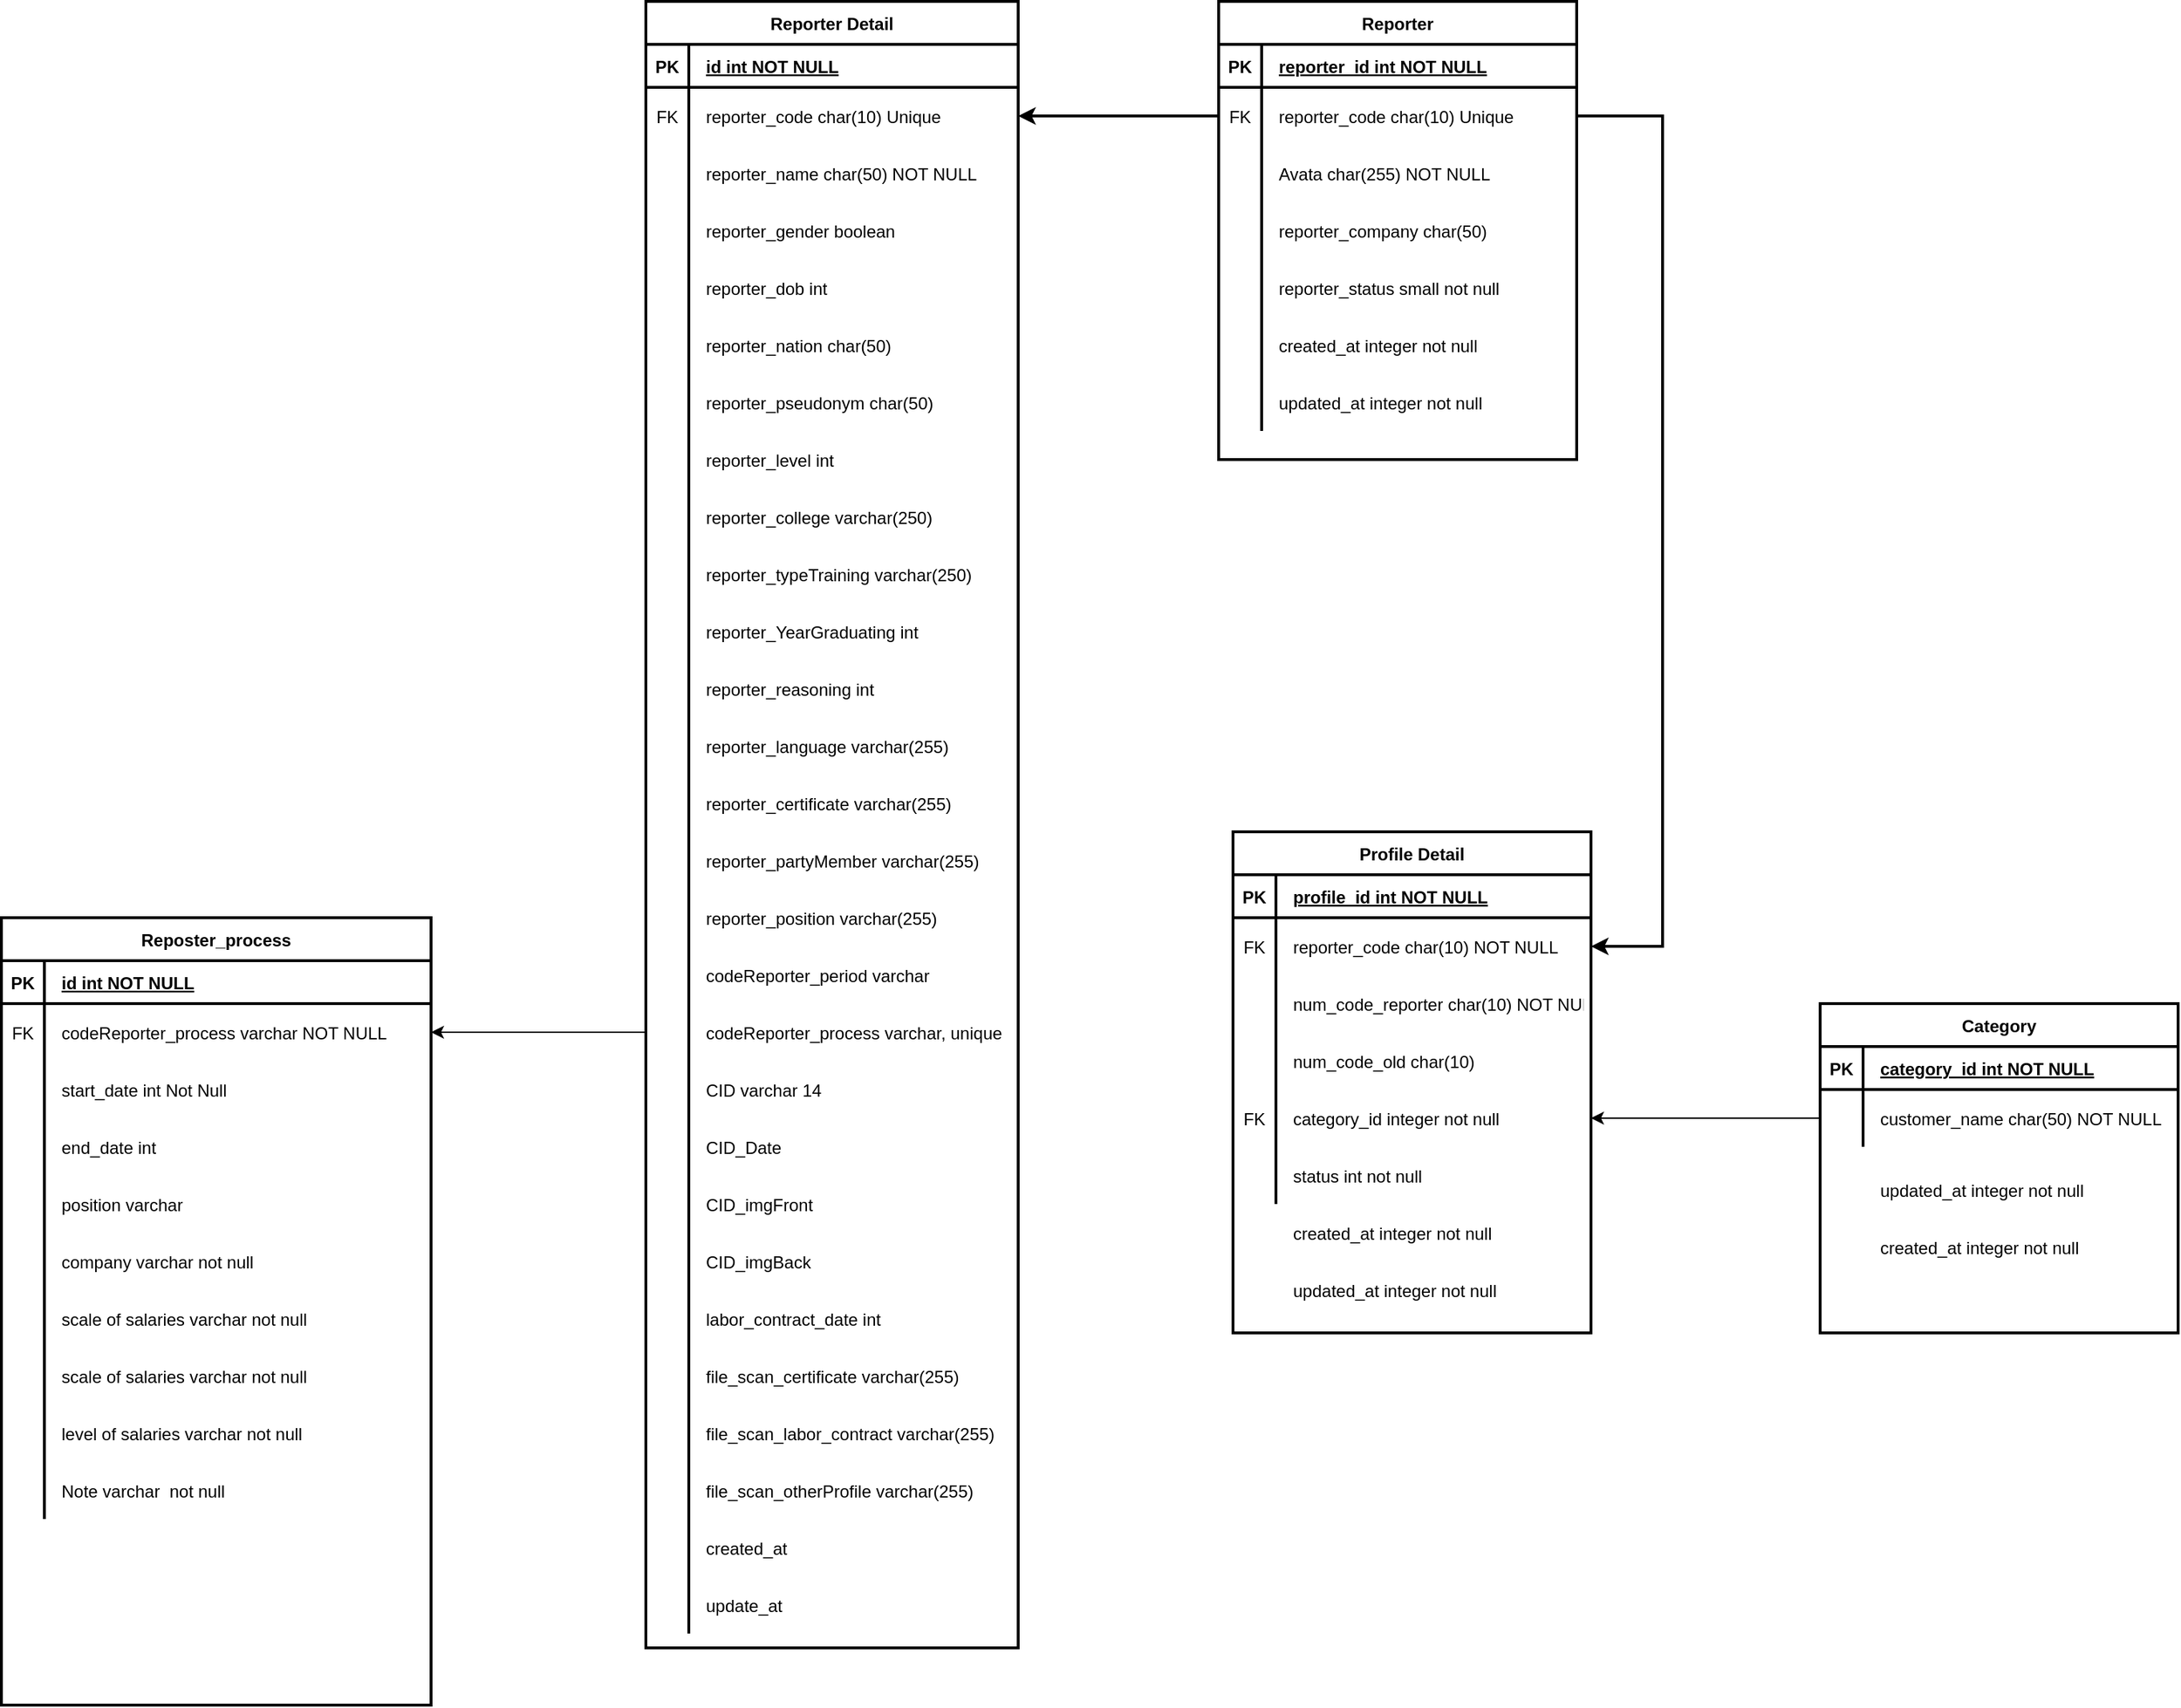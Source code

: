 <mxfile version="13.8.2" type="github">
  <diagram id="R2lEEEUBdFMjLlhIrx00" name="Page-1">
    <mxGraphModel dx="2031" dy="1197" grid="1" gridSize="10" guides="1" tooltips="1" connect="1" arrows="1" fold="1" page="1" pageScale="1" pageWidth="850" pageHeight="1100" math="0" shadow="0" extFonts="Permanent Marker^https://fonts.googleapis.com/css?family=Permanent+Marker">
      <root>
        <mxCell id="0" />
        <mxCell id="1" parent="0" />
        <mxCell id="DauuVwov2NrMAylmskY4-73" style="edgeStyle=orthogonalEdgeStyle;rounded=0;orthogonalLoop=1;jettySize=auto;html=1;spacing=6;strokeWidth=2;" parent="1" source="DauuVwov2NrMAylmskY4-11" target="DauuVwov2NrMAylmskY4-45" edge="1">
          <mxGeometry relative="1" as="geometry">
            <Array as="points">
              <mxPoint x="1280" y="290" />
              <mxPoint x="1280" y="870" />
            </Array>
          </mxGeometry>
        </mxCell>
        <mxCell id="DauuVwov2NrMAylmskY4-77" value="" style="group;spacing=6;strokeWidth=2;" parent="1" vertex="1" connectable="0">
          <mxGeometry x="980" y="790" width="250" height="390" as="geometry" />
        </mxCell>
        <mxCell id="DauuVwov2NrMAylmskY4-72" value="created_at integer not null" style="shape=partialRectangle;overflow=hidden;connectable=0;fillColor=none;top=0;left=0;bottom=0;right=0;align=left;spacingLeft=6;spacing=6;strokeWidth=2;" parent="DauuVwov2NrMAylmskY4-77" vertex="1">
          <mxGeometry x="30" y="260" width="220" height="40" as="geometry" />
        </mxCell>
        <mxCell id="DauuVwov2NrMAylmskY4-41" value="Profile Detail" style="shape=table;startSize=30;container=1;collapsible=1;childLayout=tableLayout;fixedRows=1;rowLines=0;fontStyle=1;align=center;resizeLast=1;spacing=6;strokeWidth=2;" parent="DauuVwov2NrMAylmskY4-77" vertex="1">
          <mxGeometry width="250" height="350" as="geometry" />
        </mxCell>
        <mxCell id="DauuVwov2NrMAylmskY4-42" value="" style="shape=partialRectangle;collapsible=0;dropTarget=0;pointerEvents=0;fillColor=none;points=[[0,0.5],[1,0.5]];portConstraint=eastwest;top=0;left=0;right=0;bottom=1;spacing=6;strokeWidth=2;" parent="DauuVwov2NrMAylmskY4-41" vertex="1">
          <mxGeometry y="30" width="250" height="30" as="geometry" />
        </mxCell>
        <mxCell id="DauuVwov2NrMAylmskY4-43" value="PK" style="shape=partialRectangle;overflow=hidden;connectable=0;fillColor=none;top=0;left=0;bottom=0;right=0;fontStyle=1;spacing=6;strokeWidth=2;" parent="DauuVwov2NrMAylmskY4-42" vertex="1">
          <mxGeometry width="30" height="30" as="geometry" />
        </mxCell>
        <mxCell id="DauuVwov2NrMAylmskY4-44" value="profile_id int NOT NULL " style="shape=partialRectangle;overflow=hidden;connectable=0;fillColor=none;top=0;left=0;bottom=0;right=0;align=left;spacingLeft=6;fontStyle=5;spacing=6;strokeWidth=2;" parent="DauuVwov2NrMAylmskY4-42" vertex="1">
          <mxGeometry x="30" width="220" height="30" as="geometry" />
        </mxCell>
        <mxCell id="DauuVwov2NrMAylmskY4-45" value="" style="shape=partialRectangle;collapsible=0;dropTarget=0;pointerEvents=0;fillColor=none;points=[[0,0.5],[1,0.5]];portConstraint=eastwest;top=0;left=0;right=0;bottom=0;spacing=6;strokeWidth=2;" parent="DauuVwov2NrMAylmskY4-41" vertex="1">
          <mxGeometry y="60" width="250" height="40" as="geometry" />
        </mxCell>
        <mxCell id="DauuVwov2NrMAylmskY4-46" value="FK" style="shape=partialRectangle;overflow=hidden;connectable=0;fillColor=none;top=0;left=0;bottom=0;right=0;spacing=6;strokeWidth=2;" parent="DauuVwov2NrMAylmskY4-45" vertex="1">
          <mxGeometry width="30" height="40" as="geometry" />
        </mxCell>
        <mxCell id="DauuVwov2NrMAylmskY4-47" value="reporter_code char(10) NOT NULL" style="shape=partialRectangle;overflow=hidden;connectable=0;fillColor=none;top=0;left=0;bottom=0;right=0;align=left;spacingLeft=6;spacing=6;strokeWidth=2;" parent="DauuVwov2NrMAylmskY4-45" vertex="1">
          <mxGeometry x="30" width="220" height="40" as="geometry" />
        </mxCell>
        <mxCell id="DauuVwov2NrMAylmskY4-48" value="" style="shape=partialRectangle;collapsible=0;dropTarget=0;pointerEvents=0;fillColor=none;points=[[0,0.5],[1,0.5]];portConstraint=eastwest;top=0;left=0;right=0;bottom=0;spacing=6;strokeWidth=2;" parent="DauuVwov2NrMAylmskY4-41" vertex="1">
          <mxGeometry y="100" width="250" height="40" as="geometry" />
        </mxCell>
        <mxCell id="DauuVwov2NrMAylmskY4-49" value="" style="shape=partialRectangle;overflow=hidden;connectable=0;fillColor=none;top=0;left=0;bottom=0;right=0;spacing=6;strokeWidth=2;" parent="DauuVwov2NrMAylmskY4-48" vertex="1">
          <mxGeometry width="30" height="40" as="geometry" />
        </mxCell>
        <mxCell id="DauuVwov2NrMAylmskY4-50" value="num_code_reporter char(10) NOT NULL" style="shape=partialRectangle;overflow=hidden;connectable=0;fillColor=none;top=0;left=0;bottom=0;right=0;align=left;spacingLeft=6;spacing=6;strokeWidth=2;" parent="DauuVwov2NrMAylmskY4-48" vertex="1">
          <mxGeometry x="30" width="220" height="40" as="geometry" />
        </mxCell>
        <mxCell id="DauuVwov2NrMAylmskY4-51" value="" style="shape=partialRectangle;collapsible=0;dropTarget=0;pointerEvents=0;fillColor=none;points=[[0,0.5],[1,0.5]];portConstraint=eastwest;top=0;left=0;right=0;bottom=0;spacing=6;strokeWidth=2;" parent="DauuVwov2NrMAylmskY4-41" vertex="1">
          <mxGeometry y="140" width="250" height="40" as="geometry" />
        </mxCell>
        <mxCell id="DauuVwov2NrMAylmskY4-52" value="" style="shape=partialRectangle;overflow=hidden;connectable=0;fillColor=none;top=0;left=0;bottom=0;right=0;spacing=6;strokeWidth=2;" parent="DauuVwov2NrMAylmskY4-51" vertex="1">
          <mxGeometry width="30" height="40" as="geometry" />
        </mxCell>
        <mxCell id="DauuVwov2NrMAylmskY4-53" value="num_code_old char(10)" style="shape=partialRectangle;overflow=hidden;connectable=0;fillColor=none;top=0;left=0;bottom=0;right=0;align=left;spacingLeft=6;spacing=6;strokeWidth=2;" parent="DauuVwov2NrMAylmskY4-51" vertex="1">
          <mxGeometry x="30" width="220" height="40" as="geometry" />
        </mxCell>
        <mxCell id="DauuVwov2NrMAylmskY4-66" value="" style="shape=partialRectangle;collapsible=0;dropTarget=0;pointerEvents=0;fillColor=none;points=[[0,0.5],[1,0.5]];portConstraint=eastwest;top=0;left=0;right=0;bottom=0;spacing=6;strokeWidth=2;" parent="DauuVwov2NrMAylmskY4-41" vertex="1">
          <mxGeometry y="180" width="250" height="40" as="geometry" />
        </mxCell>
        <mxCell id="DauuVwov2NrMAylmskY4-67" value="FK" style="shape=partialRectangle;overflow=hidden;connectable=0;fillColor=none;top=0;left=0;bottom=0;right=0;spacing=6;strokeWidth=2;" parent="DauuVwov2NrMAylmskY4-66" vertex="1">
          <mxGeometry width="30" height="40" as="geometry" />
        </mxCell>
        <mxCell id="DauuVwov2NrMAylmskY4-68" value="category_id integer not null" style="shape=partialRectangle;overflow=hidden;connectable=0;fillColor=none;top=0;left=0;bottom=0;right=0;align=left;spacingLeft=6;spacing=6;strokeWidth=2;" parent="DauuVwov2NrMAylmskY4-66" vertex="1">
          <mxGeometry x="30" width="220" height="40" as="geometry" />
        </mxCell>
        <mxCell id="DauuVwov2NrMAylmskY4-63" value="" style="shape=partialRectangle;collapsible=0;dropTarget=0;pointerEvents=0;fillColor=none;points=[[0,0.5],[1,0.5]];portConstraint=eastwest;top=0;left=0;right=0;bottom=0;spacing=6;strokeWidth=2;" parent="DauuVwov2NrMAylmskY4-41" vertex="1">
          <mxGeometry y="220" width="250" height="40" as="geometry" />
        </mxCell>
        <mxCell id="DauuVwov2NrMAylmskY4-64" value="" style="shape=partialRectangle;overflow=hidden;connectable=0;fillColor=none;top=0;left=0;bottom=0;right=0;spacing=6;strokeWidth=2;" parent="DauuVwov2NrMAylmskY4-63" vertex="1">
          <mxGeometry width="30" height="40" as="geometry" />
        </mxCell>
        <mxCell id="DauuVwov2NrMAylmskY4-65" value="status int not null" style="shape=partialRectangle;overflow=hidden;connectable=0;fillColor=none;top=0;left=0;bottom=0;right=0;align=left;spacingLeft=6;spacing=6;strokeWidth=2;" parent="DauuVwov2NrMAylmskY4-63" vertex="1">
          <mxGeometry x="30" width="220" height="40" as="geometry" />
        </mxCell>
        <mxCell id="DauuVwov2NrMAylmskY4-78" value="updated_at integer not null" style="shape=partialRectangle;overflow=hidden;connectable=0;fillColor=none;top=0;left=0;bottom=0;right=0;align=left;spacingLeft=6;spacing=6;strokeWidth=2;" parent="DauuVwov2NrMAylmskY4-77" vertex="1">
          <mxGeometry x="30" y="300" width="220" height="40" as="geometry" />
        </mxCell>
        <mxCell id="DauuVwov2NrMAylmskY4-80" value="" style="group;spacing=6;strokeWidth=2;" parent="1" vertex="1" connectable="0">
          <mxGeometry x="1390" y="910" width="250" height="230" as="geometry" />
        </mxCell>
        <mxCell id="C-vyLk0tnHw3VtMMgP7b-23" value="Category" style="shape=table;startSize=30;container=1;collapsible=1;childLayout=tableLayout;fixedRows=1;rowLines=0;fontStyle=1;align=center;resizeLast=1;spacing=6;strokeWidth=2;" parent="DauuVwov2NrMAylmskY4-80" vertex="1">
          <mxGeometry width="250" height="230" as="geometry" />
        </mxCell>
        <mxCell id="C-vyLk0tnHw3VtMMgP7b-24" value="" style="shape=partialRectangle;collapsible=0;dropTarget=0;pointerEvents=0;fillColor=none;points=[[0,0.5],[1,0.5]];portConstraint=eastwest;top=0;left=0;right=0;bottom=1;spacing=6;strokeWidth=2;" parent="C-vyLk0tnHw3VtMMgP7b-23" vertex="1">
          <mxGeometry y="30" width="250" height="30" as="geometry" />
        </mxCell>
        <mxCell id="C-vyLk0tnHw3VtMMgP7b-25" value="PK" style="shape=partialRectangle;overflow=hidden;connectable=0;fillColor=none;top=0;left=0;bottom=0;right=0;fontStyle=1;spacing=6;strokeWidth=2;" parent="C-vyLk0tnHw3VtMMgP7b-24" vertex="1">
          <mxGeometry width="30" height="30" as="geometry" />
        </mxCell>
        <mxCell id="C-vyLk0tnHw3VtMMgP7b-26" value="category_id int NOT NULL " style="shape=partialRectangle;overflow=hidden;connectable=0;fillColor=none;top=0;left=0;bottom=0;right=0;align=left;spacingLeft=6;fontStyle=5;spacing=6;strokeWidth=2;" parent="C-vyLk0tnHw3VtMMgP7b-24" vertex="1">
          <mxGeometry x="30" width="220" height="30" as="geometry" />
        </mxCell>
        <mxCell id="C-vyLk0tnHw3VtMMgP7b-27" value="" style="shape=partialRectangle;collapsible=0;dropTarget=0;pointerEvents=0;fillColor=none;points=[[0,0.5],[1,0.5]];portConstraint=eastwest;top=0;left=0;right=0;bottom=0;spacing=6;strokeWidth=2;" parent="C-vyLk0tnHw3VtMMgP7b-23" vertex="1">
          <mxGeometry y="60" width="250" height="40" as="geometry" />
        </mxCell>
        <mxCell id="C-vyLk0tnHw3VtMMgP7b-28" value="" style="shape=partialRectangle;overflow=hidden;connectable=0;fillColor=none;top=0;left=0;bottom=0;right=0;spacing=6;strokeWidth=2;" parent="C-vyLk0tnHw3VtMMgP7b-27" vertex="1">
          <mxGeometry width="30" height="40" as="geometry" />
        </mxCell>
        <mxCell id="C-vyLk0tnHw3VtMMgP7b-29" value="customer_name char(50) NOT NULL" style="shape=partialRectangle;overflow=hidden;connectable=0;fillColor=none;top=0;left=0;bottom=0;right=0;align=left;spacingLeft=6;spacing=6;strokeWidth=2;" parent="C-vyLk0tnHw3VtMMgP7b-27" vertex="1">
          <mxGeometry x="30" width="220" height="40" as="geometry" />
        </mxCell>
        <mxCell id="DauuVwov2NrMAylmskY4-69" value="updated_at integer not null" style="shape=partialRectangle;overflow=hidden;connectable=0;fillColor=none;top=0;left=0;bottom=0;right=0;align=left;spacingLeft=6;spacing=6;strokeWidth=2;" parent="DauuVwov2NrMAylmskY4-80" vertex="1">
          <mxGeometry x="30" y="110" width="220" height="40" as="geometry" />
        </mxCell>
        <mxCell id="DauuVwov2NrMAylmskY4-70" value="created_at integer not null" style="shape=partialRectangle;overflow=hidden;connectable=0;fillColor=none;top=0;left=0;bottom=0;right=0;align=left;spacingLeft=6;spacing=6;strokeWidth=2;" parent="DauuVwov2NrMAylmskY4-80" vertex="1">
          <mxGeometry x="30" y="150" width="220" height="40" as="geometry" />
        </mxCell>
        <mxCell id="DauuVwov2NrMAylmskY4-7" value="Reporter" style="shape=table;startSize=30;container=1;collapsible=1;childLayout=tableLayout;fixedRows=1;rowLines=0;fontStyle=1;align=center;resizeLast=1;spacing=6;strokeWidth=2;" parent="1" vertex="1">
          <mxGeometry x="970" y="210" width="250" height="320" as="geometry" />
        </mxCell>
        <mxCell id="DauuVwov2NrMAylmskY4-8" value="" style="shape=partialRectangle;collapsible=0;dropTarget=0;pointerEvents=0;fillColor=none;points=[[0,0.5],[1,0.5]];portConstraint=eastwest;top=0;left=0;right=0;bottom=1;spacing=6;strokeWidth=2;" parent="DauuVwov2NrMAylmskY4-7" vertex="1">
          <mxGeometry y="30" width="250" height="30" as="geometry" />
        </mxCell>
        <mxCell id="DauuVwov2NrMAylmskY4-9" value="PK" style="shape=partialRectangle;overflow=hidden;connectable=0;fillColor=none;top=0;left=0;bottom=0;right=0;fontStyle=1;spacing=6;strokeWidth=2;" parent="DauuVwov2NrMAylmskY4-8" vertex="1">
          <mxGeometry width="30" height="30" as="geometry" />
        </mxCell>
        <mxCell id="DauuVwov2NrMAylmskY4-10" value="reporter_id int NOT NULL " style="shape=partialRectangle;overflow=hidden;connectable=0;fillColor=none;top=0;left=0;bottom=0;right=0;align=left;spacingLeft=6;fontStyle=5;spacing=6;strokeWidth=2;" parent="DauuVwov2NrMAylmskY4-8" vertex="1">
          <mxGeometry x="30" width="220" height="30" as="geometry" />
        </mxCell>
        <mxCell id="DauuVwov2NrMAylmskY4-11" value="" style="shape=partialRectangle;collapsible=0;dropTarget=0;pointerEvents=0;fillColor=none;points=[[0,0.5],[1,0.5]];portConstraint=eastwest;top=0;left=0;right=0;bottom=0;spacing=6;strokeWidth=2;" parent="DauuVwov2NrMAylmskY4-7" vertex="1">
          <mxGeometry y="60" width="250" height="40" as="geometry" />
        </mxCell>
        <mxCell id="DauuVwov2NrMAylmskY4-12" value="FK" style="shape=partialRectangle;overflow=hidden;connectable=0;fillColor=none;top=0;left=0;bottom=0;right=0;spacing=6;strokeWidth=2;" parent="DauuVwov2NrMAylmskY4-11" vertex="1">
          <mxGeometry width="30" height="40" as="geometry" />
        </mxCell>
        <mxCell id="DauuVwov2NrMAylmskY4-13" value="reporter_code char(10) Unique" style="shape=partialRectangle;overflow=hidden;connectable=0;fillColor=none;top=0;left=0;bottom=0;right=0;align=left;spacingLeft=6;spacing=6;strokeWidth=2;" parent="DauuVwov2NrMAylmskY4-11" vertex="1">
          <mxGeometry x="30" width="220" height="40" as="geometry" />
        </mxCell>
        <mxCell id="DauuVwov2NrMAylmskY4-20" value="" style="shape=partialRectangle;collapsible=0;dropTarget=0;pointerEvents=0;fillColor=none;points=[[0,0.5],[1,0.5]];portConstraint=eastwest;top=0;left=0;right=0;bottom=0;spacing=6;strokeWidth=2;" parent="DauuVwov2NrMAylmskY4-7" vertex="1">
          <mxGeometry y="100" width="250" height="40" as="geometry" />
        </mxCell>
        <mxCell id="DauuVwov2NrMAylmskY4-21" value="" style="shape=partialRectangle;overflow=hidden;connectable=0;fillColor=none;top=0;left=0;bottom=0;right=0;spacing=6;strokeWidth=2;" parent="DauuVwov2NrMAylmskY4-20" vertex="1">
          <mxGeometry width="30" height="40" as="geometry" />
        </mxCell>
        <mxCell id="DauuVwov2NrMAylmskY4-22" value="Avata char(255) NOT NULL" style="shape=partialRectangle;overflow=hidden;connectable=0;fillColor=none;top=0;left=0;bottom=0;right=0;align=left;spacingLeft=6;spacing=6;strokeWidth=2;" parent="DauuVwov2NrMAylmskY4-20" vertex="1">
          <mxGeometry x="30" width="220" height="40" as="geometry" />
        </mxCell>
        <mxCell id="DauuVwov2NrMAylmskY4-29" value="" style="shape=partialRectangle;collapsible=0;dropTarget=0;pointerEvents=0;fillColor=none;points=[[0,0.5],[1,0.5]];portConstraint=eastwest;top=0;left=0;right=0;bottom=0;spacing=6;strokeWidth=2;" parent="DauuVwov2NrMAylmskY4-7" vertex="1">
          <mxGeometry y="140" width="250" height="40" as="geometry" />
        </mxCell>
        <mxCell id="DauuVwov2NrMAylmskY4-30" value="" style="shape=partialRectangle;overflow=hidden;connectable=0;fillColor=none;top=0;left=0;bottom=0;right=0;spacing=6;strokeWidth=2;" parent="DauuVwov2NrMAylmskY4-29" vertex="1">
          <mxGeometry width="30" height="40" as="geometry" />
        </mxCell>
        <mxCell id="DauuVwov2NrMAylmskY4-31" value="reporter_company char(50)" style="shape=partialRectangle;overflow=hidden;connectable=0;fillColor=none;top=0;left=0;bottom=0;right=0;align=left;spacingLeft=6;spacing=6;strokeWidth=2;" parent="DauuVwov2NrMAylmskY4-29" vertex="1">
          <mxGeometry x="30" width="220" height="40" as="geometry" />
        </mxCell>
        <mxCell id="DauuVwov2NrMAylmskY4-32" value="" style="shape=partialRectangle;collapsible=0;dropTarget=0;pointerEvents=0;fillColor=none;points=[[0,0.5],[1,0.5]];portConstraint=eastwest;top=0;left=0;right=0;bottom=0;spacing=6;strokeWidth=2;" parent="DauuVwov2NrMAylmskY4-7" vertex="1">
          <mxGeometry y="180" width="250" height="40" as="geometry" />
        </mxCell>
        <mxCell id="DauuVwov2NrMAylmskY4-33" value="" style="shape=partialRectangle;overflow=hidden;connectable=0;fillColor=none;top=0;left=0;bottom=0;right=0;spacing=6;strokeWidth=2;" parent="DauuVwov2NrMAylmskY4-32" vertex="1">
          <mxGeometry width="30" height="40" as="geometry" />
        </mxCell>
        <mxCell id="DauuVwov2NrMAylmskY4-34" value="reporter_status small not null" style="shape=partialRectangle;overflow=hidden;connectable=0;fillColor=none;top=0;left=0;bottom=0;right=0;align=left;spacingLeft=6;spacing=6;strokeWidth=2;" parent="DauuVwov2NrMAylmskY4-32" vertex="1">
          <mxGeometry x="30" width="220" height="40" as="geometry" />
        </mxCell>
        <mxCell id="DauuVwov2NrMAylmskY4-35" value="" style="shape=partialRectangle;collapsible=0;dropTarget=0;pointerEvents=0;fillColor=none;points=[[0,0.5],[1,0.5]];portConstraint=eastwest;top=0;left=0;right=0;bottom=0;spacing=6;strokeWidth=2;" parent="DauuVwov2NrMAylmskY4-7" vertex="1">
          <mxGeometry y="220" width="250" height="40" as="geometry" />
        </mxCell>
        <mxCell id="DauuVwov2NrMAylmskY4-36" value="" style="shape=partialRectangle;overflow=hidden;connectable=0;fillColor=none;top=0;left=0;bottom=0;right=0;spacing=6;strokeWidth=2;" parent="DauuVwov2NrMAylmskY4-35" vertex="1">
          <mxGeometry width="30" height="40" as="geometry" />
        </mxCell>
        <mxCell id="DauuVwov2NrMAylmskY4-37" value="created_at integer not null" style="shape=partialRectangle;overflow=hidden;connectable=0;fillColor=none;top=0;left=0;bottom=0;right=0;align=left;spacingLeft=6;spacing=6;strokeWidth=2;" parent="DauuVwov2NrMAylmskY4-35" vertex="1">
          <mxGeometry x="30" width="220" height="40" as="geometry" />
        </mxCell>
        <mxCell id="DauuVwov2NrMAylmskY4-38" value="" style="shape=partialRectangle;collapsible=0;dropTarget=0;pointerEvents=0;fillColor=none;points=[[0,0.5],[1,0.5]];portConstraint=eastwest;top=0;left=0;right=0;bottom=0;spacing=6;strokeWidth=2;" parent="DauuVwov2NrMAylmskY4-7" vertex="1">
          <mxGeometry y="260" width="250" height="40" as="geometry" />
        </mxCell>
        <mxCell id="DauuVwov2NrMAylmskY4-39" value="" style="shape=partialRectangle;overflow=hidden;connectable=0;fillColor=none;top=0;left=0;bottom=0;right=0;spacing=6;strokeWidth=2;" parent="DauuVwov2NrMAylmskY4-38" vertex="1">
          <mxGeometry width="30" height="40" as="geometry" />
        </mxCell>
        <mxCell id="DauuVwov2NrMAylmskY4-40" value="updated_at integer not null" style="shape=partialRectangle;overflow=hidden;connectable=0;fillColor=none;top=0;left=0;bottom=0;right=0;align=left;spacingLeft=6;spacing=6;strokeWidth=2;" parent="DauuVwov2NrMAylmskY4-38" vertex="1">
          <mxGeometry x="30" width="220" height="40" as="geometry" />
        </mxCell>
        <mxCell id="DauuVwov2NrMAylmskY4-201" style="edgeStyle=orthogonalEdgeStyle;rounded=0;orthogonalLoop=1;jettySize=auto;html=1;entryX=1;entryY=0.5;entryDx=0;entryDy=0;strokeWidth=2;" parent="1" source="DauuVwov2NrMAylmskY4-11" target="DauuVwov2NrMAylmskY4-85" edge="1">
          <mxGeometry relative="1" as="geometry" />
        </mxCell>
        <mxCell id="DauuVwov2NrMAylmskY4-81" value="Reporter Detail" style="shape=table;startSize=30;container=1;collapsible=1;childLayout=tableLayout;fixedRows=1;rowLines=0;fontStyle=1;align=center;resizeLast=1;spacing=6;strokeWidth=2;" parent="1" vertex="1">
          <mxGeometry x="570" y="210" width="260" height="1150" as="geometry" />
        </mxCell>
        <mxCell id="DauuVwov2NrMAylmskY4-82" value="" style="shape=partialRectangle;collapsible=0;dropTarget=0;pointerEvents=0;fillColor=none;points=[[0,0.5],[1,0.5]];portConstraint=eastwest;top=0;left=0;right=0;bottom=1;spacing=6;strokeWidth=2;" parent="DauuVwov2NrMAylmskY4-81" vertex="1">
          <mxGeometry y="30" width="260" height="30" as="geometry" />
        </mxCell>
        <mxCell id="DauuVwov2NrMAylmskY4-83" value="PK" style="shape=partialRectangle;overflow=hidden;connectable=0;fillColor=none;top=0;left=0;bottom=0;right=0;fontStyle=1;spacing=6;strokeWidth=2;" parent="DauuVwov2NrMAylmskY4-82" vertex="1">
          <mxGeometry width="30" height="30" as="geometry" />
        </mxCell>
        <mxCell id="DauuVwov2NrMAylmskY4-84" value="id int NOT NULL " style="shape=partialRectangle;overflow=hidden;connectable=0;fillColor=none;top=0;left=0;bottom=0;right=0;align=left;spacingLeft=6;fontStyle=5;spacing=6;strokeWidth=2;" parent="DauuVwov2NrMAylmskY4-82" vertex="1">
          <mxGeometry x="30" width="230" height="30" as="geometry" />
        </mxCell>
        <mxCell id="DauuVwov2NrMAylmskY4-85" value="" style="shape=partialRectangle;collapsible=0;dropTarget=0;pointerEvents=0;fillColor=none;points=[[0,0.5],[1,0.5]];portConstraint=eastwest;top=0;left=0;right=0;bottom=0;spacing=6;strokeWidth=2;" parent="DauuVwov2NrMAylmskY4-81" vertex="1">
          <mxGeometry y="60" width="260" height="40" as="geometry" />
        </mxCell>
        <mxCell id="DauuVwov2NrMAylmskY4-86" value="FK" style="shape=partialRectangle;overflow=hidden;connectable=0;fillColor=none;top=0;left=0;bottom=0;right=0;spacing=6;strokeWidth=2;" parent="DauuVwov2NrMAylmskY4-85" vertex="1">
          <mxGeometry width="30" height="40" as="geometry" />
        </mxCell>
        <mxCell id="DauuVwov2NrMAylmskY4-87" value="reporter_code char(10) Unique" style="shape=partialRectangle;overflow=hidden;connectable=0;fillColor=none;top=0;left=0;bottom=0;right=0;align=left;spacingLeft=6;spacing=6;strokeWidth=2;" parent="DauuVwov2NrMAylmskY4-85" vertex="1">
          <mxGeometry x="30" width="230" height="40" as="geometry" />
        </mxCell>
        <mxCell id="DauuVwov2NrMAylmskY4-88" value="" style="shape=partialRectangle;collapsible=0;dropTarget=0;pointerEvents=0;fillColor=none;points=[[0,0.5],[1,0.5]];portConstraint=eastwest;top=0;left=0;right=0;bottom=0;spacing=6;strokeWidth=2;" parent="DauuVwov2NrMAylmskY4-81" vertex="1">
          <mxGeometry y="100" width="260" height="40" as="geometry" />
        </mxCell>
        <mxCell id="DauuVwov2NrMAylmskY4-89" value="" style="shape=partialRectangle;overflow=hidden;connectable=0;fillColor=none;top=0;left=0;bottom=0;right=0;spacing=6;strokeWidth=2;" parent="DauuVwov2NrMAylmskY4-88" vertex="1">
          <mxGeometry width="30" height="40" as="geometry" />
        </mxCell>
        <mxCell id="DauuVwov2NrMAylmskY4-90" value="reporter_name char(50) NOT NULL" style="shape=partialRectangle;overflow=hidden;connectable=0;fillColor=none;top=0;left=0;bottom=0;right=0;align=left;spacingLeft=6;spacing=6;strokeWidth=2;" parent="DauuVwov2NrMAylmskY4-88" vertex="1">
          <mxGeometry x="30" width="230" height="40" as="geometry" />
        </mxCell>
        <mxCell id="DauuVwov2NrMAylmskY4-91" value="" style="shape=partialRectangle;collapsible=0;dropTarget=0;pointerEvents=0;fillColor=none;points=[[0,0.5],[1,0.5]];portConstraint=eastwest;top=0;left=0;right=0;bottom=0;spacing=6;strokeWidth=2;" parent="DauuVwov2NrMAylmskY4-81" vertex="1">
          <mxGeometry y="140" width="260" height="40" as="geometry" />
        </mxCell>
        <mxCell id="DauuVwov2NrMAylmskY4-92" value="" style="shape=partialRectangle;overflow=hidden;connectable=0;fillColor=none;top=0;left=0;bottom=0;right=0;spacing=6;strokeWidth=2;" parent="DauuVwov2NrMAylmskY4-91" vertex="1">
          <mxGeometry width="30" height="40" as="geometry" />
        </mxCell>
        <mxCell id="DauuVwov2NrMAylmskY4-93" value="reporter_gender boolean" style="shape=partialRectangle;overflow=hidden;connectable=0;fillColor=none;top=0;left=0;bottom=0;right=0;align=left;spacingLeft=6;spacing=6;strokeWidth=2;" parent="DauuVwov2NrMAylmskY4-91" vertex="1">
          <mxGeometry x="30" width="230" height="40" as="geometry" />
        </mxCell>
        <mxCell id="DauuVwov2NrMAylmskY4-94" value="" style="shape=partialRectangle;collapsible=0;dropTarget=0;pointerEvents=0;fillColor=none;points=[[0,0.5],[1,0.5]];portConstraint=eastwest;top=0;left=0;right=0;bottom=0;spacing=6;strokeWidth=2;" parent="DauuVwov2NrMAylmskY4-81" vertex="1">
          <mxGeometry y="180" width="260" height="40" as="geometry" />
        </mxCell>
        <mxCell id="DauuVwov2NrMAylmskY4-95" value="" style="shape=partialRectangle;overflow=hidden;connectable=0;fillColor=none;top=0;left=0;bottom=0;right=0;spacing=6;strokeWidth=2;" parent="DauuVwov2NrMAylmskY4-94" vertex="1">
          <mxGeometry width="30" height="40" as="geometry" />
        </mxCell>
        <mxCell id="DauuVwov2NrMAylmskY4-96" value="reporter_dob int" style="shape=partialRectangle;overflow=hidden;connectable=0;fillColor=none;top=0;left=0;bottom=0;right=0;align=left;spacingLeft=6;spacing=6;strokeWidth=2;" parent="DauuVwov2NrMAylmskY4-94" vertex="1">
          <mxGeometry x="30" width="230" height="40" as="geometry" />
        </mxCell>
        <mxCell id="DauuVwov2NrMAylmskY4-97" value="" style="shape=partialRectangle;collapsible=0;dropTarget=0;pointerEvents=0;fillColor=none;points=[[0,0.5],[1,0.5]];portConstraint=eastwest;top=0;left=0;right=0;bottom=0;spacing=6;strokeWidth=2;" parent="DauuVwov2NrMAylmskY4-81" vertex="1">
          <mxGeometry y="220" width="260" height="40" as="geometry" />
        </mxCell>
        <mxCell id="DauuVwov2NrMAylmskY4-98" value="" style="shape=partialRectangle;overflow=hidden;connectable=0;fillColor=none;top=0;left=0;bottom=0;right=0;spacing=6;strokeWidth=2;" parent="DauuVwov2NrMAylmskY4-97" vertex="1">
          <mxGeometry width="30" height="40" as="geometry" />
        </mxCell>
        <mxCell id="DauuVwov2NrMAylmskY4-99" value="reporter_nation char(50)" style="shape=partialRectangle;overflow=hidden;connectable=0;fillColor=none;top=0;left=0;bottom=0;right=0;align=left;spacingLeft=6;spacing=6;strokeWidth=2;" parent="DauuVwov2NrMAylmskY4-97" vertex="1">
          <mxGeometry x="30" width="230" height="40" as="geometry" />
        </mxCell>
        <mxCell id="DauuVwov2NrMAylmskY4-100" value="" style="shape=partialRectangle;collapsible=0;dropTarget=0;pointerEvents=0;fillColor=none;points=[[0,0.5],[1,0.5]];portConstraint=eastwest;top=0;left=0;right=0;bottom=0;spacing=6;strokeWidth=2;" parent="DauuVwov2NrMAylmskY4-81" vertex="1">
          <mxGeometry y="260" width="260" height="40" as="geometry" />
        </mxCell>
        <mxCell id="DauuVwov2NrMAylmskY4-101" value="" style="shape=partialRectangle;overflow=hidden;connectable=0;fillColor=none;top=0;left=0;bottom=0;right=0;spacing=6;strokeWidth=2;" parent="DauuVwov2NrMAylmskY4-100" vertex="1">
          <mxGeometry width="30" height="40" as="geometry" />
        </mxCell>
        <mxCell id="DauuVwov2NrMAylmskY4-102" value="reporter_pseudonym char(50)" style="shape=partialRectangle;overflow=hidden;connectable=0;fillColor=none;top=0;left=0;bottom=0;right=0;align=left;spacingLeft=6;spacing=6;strokeWidth=2;" parent="DauuVwov2NrMAylmskY4-100" vertex="1">
          <mxGeometry x="30" width="230" height="40" as="geometry" />
        </mxCell>
        <mxCell id="DauuVwov2NrMAylmskY4-103" value="" style="shape=partialRectangle;collapsible=0;dropTarget=0;pointerEvents=0;fillColor=none;points=[[0,0.5],[1,0.5]];portConstraint=eastwest;top=0;left=0;right=0;bottom=0;spacing=6;strokeWidth=2;" parent="DauuVwov2NrMAylmskY4-81" vertex="1">
          <mxGeometry y="300" width="260" height="40" as="geometry" />
        </mxCell>
        <mxCell id="DauuVwov2NrMAylmskY4-104" value="" style="shape=partialRectangle;overflow=hidden;connectable=0;fillColor=none;top=0;left=0;bottom=0;right=0;spacing=6;strokeWidth=2;" parent="DauuVwov2NrMAylmskY4-103" vertex="1">
          <mxGeometry width="30" height="40" as="geometry" />
        </mxCell>
        <mxCell id="DauuVwov2NrMAylmskY4-105" value="reporter_level int" style="shape=partialRectangle;overflow=hidden;connectable=0;fillColor=none;top=0;left=0;bottom=0;right=0;align=left;spacingLeft=6;spacing=6;strokeWidth=2;" parent="DauuVwov2NrMAylmskY4-103" vertex="1">
          <mxGeometry x="30" width="230" height="40" as="geometry" />
        </mxCell>
        <mxCell id="DauuVwov2NrMAylmskY4-106" value="" style="shape=partialRectangle;collapsible=0;dropTarget=0;pointerEvents=0;fillColor=none;points=[[0,0.5],[1,0.5]];portConstraint=eastwest;top=0;left=0;right=0;bottom=0;spacing=6;strokeWidth=2;" parent="DauuVwov2NrMAylmskY4-81" vertex="1">
          <mxGeometry y="340" width="260" height="40" as="geometry" />
        </mxCell>
        <mxCell id="DauuVwov2NrMAylmskY4-107" value="" style="shape=partialRectangle;overflow=hidden;connectable=0;fillColor=none;top=0;left=0;bottom=0;right=0;spacing=6;strokeWidth=2;" parent="DauuVwov2NrMAylmskY4-106" vertex="1">
          <mxGeometry width="30" height="40" as="geometry" />
        </mxCell>
        <mxCell id="DauuVwov2NrMAylmskY4-108" value="reporter_college varchar(250)" style="shape=partialRectangle;overflow=hidden;connectable=0;fillColor=none;top=0;left=0;bottom=0;right=0;align=left;spacingLeft=6;spacing=6;strokeWidth=2;" parent="DauuVwov2NrMAylmskY4-106" vertex="1">
          <mxGeometry x="30" width="230" height="40" as="geometry" />
        </mxCell>
        <mxCell id="DauuVwov2NrMAylmskY4-143" value="" style="shape=partialRectangle;collapsible=0;dropTarget=0;pointerEvents=0;fillColor=none;points=[[0,0.5],[1,0.5]];portConstraint=eastwest;top=0;left=0;right=0;bottom=0;spacing=6;strokeWidth=2;" parent="DauuVwov2NrMAylmskY4-81" vertex="1">
          <mxGeometry y="380" width="260" height="40" as="geometry" />
        </mxCell>
        <mxCell id="DauuVwov2NrMAylmskY4-144" value="" style="shape=partialRectangle;overflow=hidden;connectable=0;fillColor=none;top=0;left=0;bottom=0;right=0;spacing=6;strokeWidth=2;" parent="DauuVwov2NrMAylmskY4-143" vertex="1">
          <mxGeometry width="30" height="40" as="geometry" />
        </mxCell>
        <mxCell id="DauuVwov2NrMAylmskY4-145" value="reporter_typeTraining varchar(250)" style="shape=partialRectangle;overflow=hidden;connectable=0;fillColor=none;top=0;left=0;bottom=0;right=0;align=left;spacingLeft=6;spacing=6;strokeWidth=2;" parent="DauuVwov2NrMAylmskY4-143" vertex="1">
          <mxGeometry x="30" width="230" height="40" as="geometry" />
        </mxCell>
        <mxCell id="DauuVwov2NrMAylmskY4-146" value="" style="shape=partialRectangle;collapsible=0;dropTarget=0;pointerEvents=0;fillColor=none;points=[[0,0.5],[1,0.5]];portConstraint=eastwest;top=0;left=0;right=0;bottom=0;spacing=6;strokeWidth=2;" parent="DauuVwov2NrMAylmskY4-81" vertex="1">
          <mxGeometry y="420" width="260" height="40" as="geometry" />
        </mxCell>
        <mxCell id="DauuVwov2NrMAylmskY4-147" value="" style="shape=partialRectangle;overflow=hidden;connectable=0;fillColor=none;top=0;left=0;bottom=0;right=0;spacing=6;strokeWidth=2;" parent="DauuVwov2NrMAylmskY4-146" vertex="1">
          <mxGeometry width="30" height="40" as="geometry" />
        </mxCell>
        <mxCell id="DauuVwov2NrMAylmskY4-148" value="reporter_YearGraduating int" style="shape=partialRectangle;overflow=hidden;connectable=0;fillColor=none;top=0;left=0;bottom=0;right=0;align=left;spacingLeft=6;spacing=6;strokeWidth=2;" parent="DauuVwov2NrMAylmskY4-146" vertex="1">
          <mxGeometry x="30" width="230" height="40" as="geometry" />
        </mxCell>
        <mxCell id="DauuVwov2NrMAylmskY4-149" value="" style="shape=partialRectangle;collapsible=0;dropTarget=0;pointerEvents=0;fillColor=none;points=[[0,0.5],[1,0.5]];portConstraint=eastwest;top=0;left=0;right=0;bottom=0;spacing=6;strokeWidth=2;" parent="DauuVwov2NrMAylmskY4-81" vertex="1">
          <mxGeometry y="460" width="260" height="40" as="geometry" />
        </mxCell>
        <mxCell id="DauuVwov2NrMAylmskY4-150" value="" style="shape=partialRectangle;overflow=hidden;connectable=0;fillColor=none;top=0;left=0;bottom=0;right=0;spacing=6;strokeWidth=2;" parent="DauuVwov2NrMAylmskY4-149" vertex="1">
          <mxGeometry width="30" height="40" as="geometry" />
        </mxCell>
        <mxCell id="DauuVwov2NrMAylmskY4-151" value="reporter_reasoning int" style="shape=partialRectangle;overflow=hidden;connectable=0;fillColor=none;top=0;left=0;bottom=0;right=0;align=left;spacingLeft=6;spacing=6;strokeWidth=2;" parent="DauuVwov2NrMAylmskY4-149" vertex="1">
          <mxGeometry x="30" width="230" height="40" as="geometry" />
        </mxCell>
        <mxCell id="DauuVwov2NrMAylmskY4-152" value="" style="shape=partialRectangle;collapsible=0;dropTarget=0;pointerEvents=0;fillColor=none;points=[[0,0.5],[1,0.5]];portConstraint=eastwest;top=0;left=0;right=0;bottom=0;spacing=6;strokeWidth=2;" parent="DauuVwov2NrMAylmskY4-81" vertex="1">
          <mxGeometry y="500" width="260" height="40" as="geometry" />
        </mxCell>
        <mxCell id="DauuVwov2NrMAylmskY4-153" value="" style="shape=partialRectangle;overflow=hidden;connectable=0;fillColor=none;top=0;left=0;bottom=0;right=0;spacing=6;strokeWidth=2;" parent="DauuVwov2NrMAylmskY4-152" vertex="1">
          <mxGeometry width="30" height="40" as="geometry" />
        </mxCell>
        <mxCell id="DauuVwov2NrMAylmskY4-154" value="reporter_language varchar(255)" style="shape=partialRectangle;overflow=hidden;connectable=0;fillColor=none;top=0;left=0;bottom=0;right=0;align=left;spacingLeft=6;spacing=6;strokeWidth=2;" parent="DauuVwov2NrMAylmskY4-152" vertex="1">
          <mxGeometry x="30" width="230" height="40" as="geometry" />
        </mxCell>
        <mxCell id="DauuVwov2NrMAylmskY4-155" value="" style="shape=partialRectangle;collapsible=0;dropTarget=0;pointerEvents=0;fillColor=none;points=[[0,0.5],[1,0.5]];portConstraint=eastwest;top=0;left=0;right=0;bottom=0;spacing=6;strokeWidth=2;" parent="DauuVwov2NrMAylmskY4-81" vertex="1">
          <mxGeometry y="540" width="260" height="40" as="geometry" />
        </mxCell>
        <mxCell id="DauuVwov2NrMAylmskY4-156" value="" style="shape=partialRectangle;overflow=hidden;connectable=0;fillColor=none;top=0;left=0;bottom=0;right=0;spacing=6;strokeWidth=2;" parent="DauuVwov2NrMAylmskY4-155" vertex="1">
          <mxGeometry width="30" height="40" as="geometry" />
        </mxCell>
        <mxCell id="DauuVwov2NrMAylmskY4-157" value="reporter_certificate varchar(255)" style="shape=partialRectangle;overflow=hidden;connectable=0;fillColor=none;top=0;left=0;bottom=0;right=0;align=left;spacingLeft=6;spacing=6;strokeWidth=2;" parent="DauuVwov2NrMAylmskY4-155" vertex="1">
          <mxGeometry x="30" width="230" height="40" as="geometry" />
        </mxCell>
        <mxCell id="DauuVwov2NrMAylmskY4-158" value="" style="shape=partialRectangle;collapsible=0;dropTarget=0;pointerEvents=0;fillColor=none;points=[[0,0.5],[1,0.5]];portConstraint=eastwest;top=0;left=0;right=0;bottom=0;spacing=6;strokeWidth=2;" parent="DauuVwov2NrMAylmskY4-81" vertex="1">
          <mxGeometry y="580" width="260" height="40" as="geometry" />
        </mxCell>
        <mxCell id="DauuVwov2NrMAylmskY4-159" value="" style="shape=partialRectangle;overflow=hidden;connectable=0;fillColor=none;top=0;left=0;bottom=0;right=0;spacing=6;strokeWidth=2;" parent="DauuVwov2NrMAylmskY4-158" vertex="1">
          <mxGeometry width="30" height="40" as="geometry" />
        </mxCell>
        <mxCell id="DauuVwov2NrMAylmskY4-160" value="reporter_partyMember varchar(255)" style="shape=partialRectangle;overflow=hidden;connectable=0;fillColor=none;top=0;left=0;bottom=0;right=0;align=left;spacingLeft=6;spacing=6;strokeWidth=2;" parent="DauuVwov2NrMAylmskY4-158" vertex="1">
          <mxGeometry x="30" width="230" height="40" as="geometry" />
        </mxCell>
        <mxCell id="DauuVwov2NrMAylmskY4-161" value="" style="shape=partialRectangle;collapsible=0;dropTarget=0;pointerEvents=0;fillColor=none;points=[[0,0.5],[1,0.5]];portConstraint=eastwest;top=0;left=0;right=0;bottom=0;spacing=6;strokeWidth=2;" parent="DauuVwov2NrMAylmskY4-81" vertex="1">
          <mxGeometry y="620" width="260" height="40" as="geometry" />
        </mxCell>
        <mxCell id="DauuVwov2NrMAylmskY4-162" value="" style="shape=partialRectangle;overflow=hidden;connectable=0;fillColor=none;top=0;left=0;bottom=0;right=0;spacing=6;strokeWidth=2;" parent="DauuVwov2NrMAylmskY4-161" vertex="1">
          <mxGeometry width="30" height="40" as="geometry" />
        </mxCell>
        <mxCell id="DauuVwov2NrMAylmskY4-163" value="reporter_position varchar(255)" style="shape=partialRectangle;overflow=hidden;connectable=0;fillColor=none;top=0;left=0;bottom=0;right=0;align=left;spacingLeft=6;spacing=6;strokeWidth=2;" parent="DauuVwov2NrMAylmskY4-161" vertex="1">
          <mxGeometry x="30" width="230" height="40" as="geometry" />
        </mxCell>
        <mxCell id="DauuVwov2NrMAylmskY4-164" value="" style="shape=partialRectangle;collapsible=0;dropTarget=0;pointerEvents=0;fillColor=none;points=[[0,0.5],[1,0.5]];portConstraint=eastwest;top=0;left=0;right=0;bottom=0;spacing=6;strokeWidth=2;" parent="DauuVwov2NrMAylmskY4-81" vertex="1">
          <mxGeometry y="660" width="260" height="40" as="geometry" />
        </mxCell>
        <mxCell id="DauuVwov2NrMAylmskY4-165" value="" style="shape=partialRectangle;overflow=hidden;connectable=0;fillColor=none;top=0;left=0;bottom=0;right=0;spacing=6;strokeWidth=2;" parent="DauuVwov2NrMAylmskY4-164" vertex="1">
          <mxGeometry width="30" height="40" as="geometry" />
        </mxCell>
        <mxCell id="DauuVwov2NrMAylmskY4-166" value="codeReporter_period varchar" style="shape=partialRectangle;overflow=hidden;connectable=0;fillColor=none;top=0;left=0;bottom=0;right=0;align=left;spacingLeft=6;spacing=6;strokeWidth=2;" parent="DauuVwov2NrMAylmskY4-164" vertex="1">
          <mxGeometry x="30" width="230" height="40" as="geometry" />
        </mxCell>
        <mxCell id="DauuVwov2NrMAylmskY4-167" value="" style="shape=partialRectangle;collapsible=0;dropTarget=0;pointerEvents=0;fillColor=none;points=[[0,0.5],[1,0.5]];portConstraint=eastwest;top=0;left=0;right=0;bottom=0;spacing=6;strokeWidth=2;" parent="DauuVwov2NrMAylmskY4-81" vertex="1">
          <mxGeometry y="700" width="260" height="40" as="geometry" />
        </mxCell>
        <mxCell id="DauuVwov2NrMAylmskY4-168" value="" style="shape=partialRectangle;overflow=hidden;connectable=0;fillColor=none;top=0;left=0;bottom=0;right=0;spacing=6;strokeWidth=2;" parent="DauuVwov2NrMAylmskY4-167" vertex="1">
          <mxGeometry width="30" height="40" as="geometry" />
        </mxCell>
        <mxCell id="DauuVwov2NrMAylmskY4-169" value="codeReporter_process varchar, unique" style="shape=partialRectangle;overflow=hidden;connectable=0;fillColor=none;top=0;left=0;bottom=0;right=0;align=left;spacingLeft=6;spacing=6;strokeWidth=2;" parent="DauuVwov2NrMAylmskY4-167" vertex="1">
          <mxGeometry x="30" width="230" height="40" as="geometry" />
        </mxCell>
        <mxCell id="DauuVwov2NrMAylmskY4-170" value="" style="shape=partialRectangle;collapsible=0;dropTarget=0;pointerEvents=0;fillColor=none;points=[[0,0.5],[1,0.5]];portConstraint=eastwest;top=0;left=0;right=0;bottom=0;spacing=6;strokeWidth=2;" parent="DauuVwov2NrMAylmskY4-81" vertex="1">
          <mxGeometry y="740" width="260" height="40" as="geometry" />
        </mxCell>
        <mxCell id="DauuVwov2NrMAylmskY4-171" value="" style="shape=partialRectangle;overflow=hidden;connectable=0;fillColor=none;top=0;left=0;bottom=0;right=0;spacing=6;strokeWidth=2;" parent="DauuVwov2NrMAylmskY4-170" vertex="1">
          <mxGeometry width="30" height="40" as="geometry" />
        </mxCell>
        <mxCell id="DauuVwov2NrMAylmskY4-172" value="CID varchar 14" style="shape=partialRectangle;overflow=hidden;connectable=0;fillColor=none;top=0;left=0;bottom=0;right=0;align=left;spacingLeft=6;spacing=6;strokeWidth=2;" parent="DauuVwov2NrMAylmskY4-170" vertex="1">
          <mxGeometry x="30" width="230" height="40" as="geometry" />
        </mxCell>
        <mxCell id="DauuVwov2NrMAylmskY4-173" value="" style="shape=partialRectangle;collapsible=0;dropTarget=0;pointerEvents=0;fillColor=none;points=[[0,0.5],[1,0.5]];portConstraint=eastwest;top=0;left=0;right=0;bottom=0;spacing=6;strokeWidth=2;" parent="DauuVwov2NrMAylmskY4-81" vertex="1">
          <mxGeometry y="780" width="260" height="40" as="geometry" />
        </mxCell>
        <mxCell id="DauuVwov2NrMAylmskY4-174" value="" style="shape=partialRectangle;overflow=hidden;connectable=0;fillColor=none;top=0;left=0;bottom=0;right=0;spacing=6;strokeWidth=2;" parent="DauuVwov2NrMAylmskY4-173" vertex="1">
          <mxGeometry width="30" height="40" as="geometry" />
        </mxCell>
        <mxCell id="DauuVwov2NrMAylmskY4-175" value="CID_Date" style="shape=partialRectangle;overflow=hidden;connectable=0;fillColor=none;top=0;left=0;bottom=0;right=0;align=left;spacingLeft=6;spacing=6;strokeWidth=2;" parent="DauuVwov2NrMAylmskY4-173" vertex="1">
          <mxGeometry x="30" width="230" height="40" as="geometry" />
        </mxCell>
        <mxCell id="DauuVwov2NrMAylmskY4-176" value="" style="shape=partialRectangle;collapsible=0;dropTarget=0;pointerEvents=0;fillColor=none;points=[[0,0.5],[1,0.5]];portConstraint=eastwest;top=0;left=0;right=0;bottom=0;spacing=6;strokeWidth=2;" parent="DauuVwov2NrMAylmskY4-81" vertex="1">
          <mxGeometry y="820" width="260" height="40" as="geometry" />
        </mxCell>
        <mxCell id="DauuVwov2NrMAylmskY4-177" value="" style="shape=partialRectangle;overflow=hidden;connectable=0;fillColor=none;top=0;left=0;bottom=0;right=0;spacing=6;strokeWidth=2;" parent="DauuVwov2NrMAylmskY4-176" vertex="1">
          <mxGeometry width="30" height="40" as="geometry" />
        </mxCell>
        <mxCell id="DauuVwov2NrMAylmskY4-178" value="CID_imgFront" style="shape=partialRectangle;overflow=hidden;connectable=0;fillColor=none;top=0;left=0;bottom=0;right=0;align=left;spacingLeft=6;spacing=6;strokeWidth=2;" parent="DauuVwov2NrMAylmskY4-176" vertex="1">
          <mxGeometry x="30" width="230" height="40" as="geometry" />
        </mxCell>
        <mxCell id="DauuVwov2NrMAylmskY4-179" value="" style="shape=partialRectangle;collapsible=0;dropTarget=0;pointerEvents=0;fillColor=none;points=[[0,0.5],[1,0.5]];portConstraint=eastwest;top=0;left=0;right=0;bottom=0;spacing=6;strokeWidth=2;" parent="DauuVwov2NrMAylmskY4-81" vertex="1">
          <mxGeometry y="860" width="260" height="40" as="geometry" />
        </mxCell>
        <mxCell id="DauuVwov2NrMAylmskY4-180" value="" style="shape=partialRectangle;overflow=hidden;connectable=0;fillColor=none;top=0;left=0;bottom=0;right=0;spacing=6;strokeWidth=2;" parent="DauuVwov2NrMAylmskY4-179" vertex="1">
          <mxGeometry width="30" height="40" as="geometry" />
        </mxCell>
        <mxCell id="DauuVwov2NrMAylmskY4-181" value="CID_imgBack" style="shape=partialRectangle;overflow=hidden;connectable=0;fillColor=none;top=0;left=0;bottom=0;right=0;align=left;spacingLeft=6;spacing=6;strokeWidth=2;" parent="DauuVwov2NrMAylmskY4-179" vertex="1">
          <mxGeometry x="30" width="230" height="40" as="geometry" />
        </mxCell>
        <mxCell id="DauuVwov2NrMAylmskY4-182" value="" style="shape=partialRectangle;collapsible=0;dropTarget=0;pointerEvents=0;fillColor=none;points=[[0,0.5],[1,0.5]];portConstraint=eastwest;top=0;left=0;right=0;bottom=0;spacing=6;strokeWidth=2;" parent="DauuVwov2NrMAylmskY4-81" vertex="1">
          <mxGeometry y="900" width="260" height="40" as="geometry" />
        </mxCell>
        <mxCell id="DauuVwov2NrMAylmskY4-183" value="" style="shape=partialRectangle;overflow=hidden;connectable=0;fillColor=none;top=0;left=0;bottom=0;right=0;spacing=6;strokeWidth=2;" parent="DauuVwov2NrMAylmskY4-182" vertex="1">
          <mxGeometry width="30" height="40" as="geometry" />
        </mxCell>
        <mxCell id="DauuVwov2NrMAylmskY4-184" value="labor_contract_date int" style="shape=partialRectangle;overflow=hidden;connectable=0;fillColor=none;top=0;left=0;bottom=0;right=0;align=left;spacingLeft=6;spacing=6;strokeWidth=2;" parent="DauuVwov2NrMAylmskY4-182" vertex="1">
          <mxGeometry x="30" width="230" height="40" as="geometry" />
        </mxCell>
        <mxCell id="DauuVwov2NrMAylmskY4-185" value="" style="shape=partialRectangle;collapsible=0;dropTarget=0;pointerEvents=0;fillColor=none;points=[[0,0.5],[1,0.5]];portConstraint=eastwest;top=0;left=0;right=0;bottom=0;spacing=6;strokeWidth=2;" parent="DauuVwov2NrMAylmskY4-81" vertex="1">
          <mxGeometry y="940" width="260" height="40" as="geometry" />
        </mxCell>
        <mxCell id="DauuVwov2NrMAylmskY4-186" value="" style="shape=partialRectangle;overflow=hidden;connectable=0;fillColor=none;top=0;left=0;bottom=0;right=0;spacing=6;strokeWidth=2;" parent="DauuVwov2NrMAylmskY4-185" vertex="1">
          <mxGeometry width="30" height="40" as="geometry" />
        </mxCell>
        <mxCell id="DauuVwov2NrMAylmskY4-187" value="file_scan_certificate varchar(255)" style="shape=partialRectangle;overflow=hidden;connectable=0;fillColor=none;top=0;left=0;bottom=0;right=0;align=left;spacingLeft=6;spacing=6;strokeWidth=2;" parent="DauuVwov2NrMAylmskY4-185" vertex="1">
          <mxGeometry x="30" width="230" height="40" as="geometry" />
        </mxCell>
        <mxCell id="DauuVwov2NrMAylmskY4-188" value="" style="shape=partialRectangle;collapsible=0;dropTarget=0;pointerEvents=0;fillColor=none;points=[[0,0.5],[1,0.5]];portConstraint=eastwest;top=0;left=0;right=0;bottom=0;spacing=6;strokeWidth=2;" parent="DauuVwov2NrMAylmskY4-81" vertex="1">
          <mxGeometry y="980" width="260" height="40" as="geometry" />
        </mxCell>
        <mxCell id="DauuVwov2NrMAylmskY4-189" value="" style="shape=partialRectangle;overflow=hidden;connectable=0;fillColor=none;top=0;left=0;bottom=0;right=0;spacing=6;strokeWidth=2;" parent="DauuVwov2NrMAylmskY4-188" vertex="1">
          <mxGeometry width="30" height="40" as="geometry" />
        </mxCell>
        <mxCell id="DauuVwov2NrMAylmskY4-190" value="file_scan_labor_contract varchar(255)" style="shape=partialRectangle;overflow=hidden;connectable=0;fillColor=none;top=0;left=0;bottom=0;right=0;align=left;spacingLeft=6;spacing=6;strokeWidth=2;" parent="DauuVwov2NrMAylmskY4-188" vertex="1">
          <mxGeometry x="30" width="230" height="40" as="geometry" />
        </mxCell>
        <mxCell id="DauuVwov2NrMAylmskY4-191" value="" style="shape=partialRectangle;collapsible=0;dropTarget=0;pointerEvents=0;fillColor=none;points=[[0,0.5],[1,0.5]];portConstraint=eastwest;top=0;left=0;right=0;bottom=0;spacing=6;strokeWidth=2;" parent="DauuVwov2NrMAylmskY4-81" vertex="1">
          <mxGeometry y="1020" width="260" height="40" as="geometry" />
        </mxCell>
        <mxCell id="DauuVwov2NrMAylmskY4-192" value="" style="shape=partialRectangle;overflow=hidden;connectable=0;fillColor=none;top=0;left=0;bottom=0;right=0;spacing=6;strokeWidth=2;" parent="DauuVwov2NrMAylmskY4-191" vertex="1">
          <mxGeometry width="30" height="40" as="geometry" />
        </mxCell>
        <mxCell id="DauuVwov2NrMAylmskY4-193" value="file_scan_otherProfile varchar(255)" style="shape=partialRectangle;overflow=hidden;connectable=0;fillColor=none;top=0;left=0;bottom=0;right=0;align=left;spacingLeft=6;spacing=6;strokeWidth=2;" parent="DauuVwov2NrMAylmskY4-191" vertex="1">
          <mxGeometry x="30" width="230" height="40" as="geometry" />
        </mxCell>
        <mxCell id="DauuVwov2NrMAylmskY4-194" value="" style="shape=partialRectangle;collapsible=0;dropTarget=0;pointerEvents=0;fillColor=none;points=[[0,0.5],[1,0.5]];portConstraint=eastwest;top=0;left=0;right=0;bottom=0;spacing=6;strokeWidth=2;" parent="DauuVwov2NrMAylmskY4-81" vertex="1">
          <mxGeometry y="1060" width="260" height="40" as="geometry" />
        </mxCell>
        <mxCell id="DauuVwov2NrMAylmskY4-195" value="" style="shape=partialRectangle;overflow=hidden;connectable=0;fillColor=none;top=0;left=0;bottom=0;right=0;spacing=6;strokeWidth=2;" parent="DauuVwov2NrMAylmskY4-194" vertex="1">
          <mxGeometry width="30" height="40" as="geometry" />
        </mxCell>
        <mxCell id="DauuVwov2NrMAylmskY4-196" value="created_at" style="shape=partialRectangle;overflow=hidden;connectable=0;fillColor=none;top=0;left=0;bottom=0;right=0;align=left;spacingLeft=6;spacing=6;strokeWidth=2;" parent="DauuVwov2NrMAylmskY4-194" vertex="1">
          <mxGeometry x="30" width="230" height="40" as="geometry" />
        </mxCell>
        <mxCell id="DauuVwov2NrMAylmskY4-197" value="" style="shape=partialRectangle;collapsible=0;dropTarget=0;pointerEvents=0;fillColor=none;points=[[0,0.5],[1,0.5]];portConstraint=eastwest;top=0;left=0;right=0;bottom=0;spacing=6;strokeWidth=2;" parent="DauuVwov2NrMAylmskY4-81" vertex="1">
          <mxGeometry y="1100" width="260" height="40" as="geometry" />
        </mxCell>
        <mxCell id="DauuVwov2NrMAylmskY4-198" value="" style="shape=partialRectangle;overflow=hidden;connectable=0;fillColor=none;top=0;left=0;bottom=0;right=0;spacing=6;strokeWidth=2;" parent="DauuVwov2NrMAylmskY4-197" vertex="1">
          <mxGeometry width="30" height="40" as="geometry" />
        </mxCell>
        <mxCell id="DauuVwov2NrMAylmskY4-199" value="update_at" style="shape=partialRectangle;overflow=hidden;connectable=0;fillColor=none;top=0;left=0;bottom=0;right=0;align=left;spacingLeft=6;spacing=6;strokeWidth=2;" parent="DauuVwov2NrMAylmskY4-197" vertex="1">
          <mxGeometry x="30" width="230" height="40" as="geometry" />
        </mxCell>
        <mxCell id="RkHTlIqrwAfxCmsTWaae-3" value="Reposter_process" style="shape=table;startSize=30;container=1;collapsible=1;childLayout=tableLayout;fixedRows=1;rowLines=0;fontStyle=1;align=center;resizeLast=1;spacing=6;strokeWidth=2;" vertex="1" parent="1">
          <mxGeometry x="120" y="850" width="300" height="550" as="geometry" />
        </mxCell>
        <mxCell id="RkHTlIqrwAfxCmsTWaae-4" value="" style="shape=partialRectangle;collapsible=0;dropTarget=0;pointerEvents=0;fillColor=none;points=[[0,0.5],[1,0.5]];portConstraint=eastwest;top=0;left=0;right=0;bottom=1;spacing=6;strokeWidth=2;" vertex="1" parent="RkHTlIqrwAfxCmsTWaae-3">
          <mxGeometry y="30" width="300" height="30" as="geometry" />
        </mxCell>
        <mxCell id="RkHTlIqrwAfxCmsTWaae-5" value="PK" style="shape=partialRectangle;overflow=hidden;connectable=0;fillColor=none;top=0;left=0;bottom=0;right=0;fontStyle=1;spacing=6;strokeWidth=2;" vertex="1" parent="RkHTlIqrwAfxCmsTWaae-4">
          <mxGeometry width="30" height="30" as="geometry" />
        </mxCell>
        <mxCell id="RkHTlIqrwAfxCmsTWaae-6" value="id int NOT NULL " style="shape=partialRectangle;overflow=hidden;connectable=0;fillColor=none;top=0;left=0;bottom=0;right=0;align=left;spacingLeft=6;fontStyle=5;spacing=6;strokeWidth=2;" vertex="1" parent="RkHTlIqrwAfxCmsTWaae-4">
          <mxGeometry x="30" width="270" height="30" as="geometry" />
        </mxCell>
        <mxCell id="RkHTlIqrwAfxCmsTWaae-7" value="" style="shape=partialRectangle;collapsible=0;dropTarget=0;pointerEvents=0;fillColor=none;points=[[0,0.5],[1,0.5]];portConstraint=eastwest;top=0;left=0;right=0;bottom=0;spacing=6;strokeWidth=2;" vertex="1" parent="RkHTlIqrwAfxCmsTWaae-3">
          <mxGeometry y="60" width="300" height="40" as="geometry" />
        </mxCell>
        <mxCell id="RkHTlIqrwAfxCmsTWaae-8" value="FK" style="shape=partialRectangle;overflow=hidden;connectable=0;fillColor=none;top=0;left=0;bottom=0;right=0;spacing=6;strokeWidth=2;" vertex="1" parent="RkHTlIqrwAfxCmsTWaae-7">
          <mxGeometry width="30" height="40" as="geometry" />
        </mxCell>
        <mxCell id="RkHTlIqrwAfxCmsTWaae-9" value="codeReporter_process varchar NOT NULL" style="shape=partialRectangle;overflow=hidden;connectable=0;fillColor=none;top=0;left=0;bottom=0;right=0;align=left;spacingLeft=6;spacing=6;strokeWidth=2;" vertex="1" parent="RkHTlIqrwAfxCmsTWaae-7">
          <mxGeometry x="30" width="270" height="40" as="geometry" />
        </mxCell>
        <mxCell id="RkHTlIqrwAfxCmsTWaae-12" value="" style="shape=partialRectangle;collapsible=0;dropTarget=0;pointerEvents=0;fillColor=none;points=[[0,0.5],[1,0.5]];portConstraint=eastwest;top=0;left=0;right=0;bottom=0;spacing=6;strokeWidth=2;" vertex="1" parent="RkHTlIqrwAfxCmsTWaae-3">
          <mxGeometry y="100" width="300" height="40" as="geometry" />
        </mxCell>
        <mxCell id="RkHTlIqrwAfxCmsTWaae-13" value="" style="shape=partialRectangle;overflow=hidden;connectable=0;fillColor=none;top=0;left=0;bottom=0;right=0;spacing=6;strokeWidth=2;" vertex="1" parent="RkHTlIqrwAfxCmsTWaae-12">
          <mxGeometry width="30" height="40" as="geometry" />
        </mxCell>
        <mxCell id="RkHTlIqrwAfxCmsTWaae-14" value="start_date int Not Null" style="shape=partialRectangle;overflow=hidden;connectable=0;fillColor=none;top=0;left=0;bottom=0;right=0;align=left;spacingLeft=6;spacing=6;strokeWidth=2;" vertex="1" parent="RkHTlIqrwAfxCmsTWaae-12">
          <mxGeometry x="30" width="270" height="40" as="geometry" />
        </mxCell>
        <mxCell id="RkHTlIqrwAfxCmsTWaae-15" value="" style="shape=partialRectangle;collapsible=0;dropTarget=0;pointerEvents=0;fillColor=none;points=[[0,0.5],[1,0.5]];portConstraint=eastwest;top=0;left=0;right=0;bottom=0;spacing=6;strokeWidth=2;" vertex="1" parent="RkHTlIqrwAfxCmsTWaae-3">
          <mxGeometry y="140" width="300" height="40" as="geometry" />
        </mxCell>
        <mxCell id="RkHTlIqrwAfxCmsTWaae-16" value="" style="shape=partialRectangle;overflow=hidden;connectable=0;fillColor=none;top=0;left=0;bottom=0;right=0;spacing=6;strokeWidth=2;" vertex="1" parent="RkHTlIqrwAfxCmsTWaae-15">
          <mxGeometry width="30" height="40" as="geometry" />
        </mxCell>
        <mxCell id="RkHTlIqrwAfxCmsTWaae-17" value="end_date int" style="shape=partialRectangle;overflow=hidden;connectable=0;fillColor=none;top=0;left=0;bottom=0;right=0;align=left;spacingLeft=6;spacing=6;strokeWidth=2;" vertex="1" parent="RkHTlIqrwAfxCmsTWaae-15">
          <mxGeometry x="30" width="270" height="40" as="geometry" />
        </mxCell>
        <mxCell id="RkHTlIqrwAfxCmsTWaae-18" value="" style="shape=partialRectangle;collapsible=0;dropTarget=0;pointerEvents=0;fillColor=none;points=[[0,0.5],[1,0.5]];portConstraint=eastwest;top=0;left=0;right=0;bottom=0;spacing=6;strokeWidth=2;" vertex="1" parent="RkHTlIqrwAfxCmsTWaae-3">
          <mxGeometry y="180" width="300" height="40" as="geometry" />
        </mxCell>
        <mxCell id="RkHTlIqrwAfxCmsTWaae-19" value="" style="shape=partialRectangle;overflow=hidden;connectable=0;fillColor=none;top=0;left=0;bottom=0;right=0;spacing=6;strokeWidth=2;" vertex="1" parent="RkHTlIqrwAfxCmsTWaae-18">
          <mxGeometry width="30" height="40" as="geometry" />
        </mxCell>
        <mxCell id="RkHTlIqrwAfxCmsTWaae-20" value="position varchar " style="shape=partialRectangle;overflow=hidden;connectable=0;fillColor=none;top=0;left=0;bottom=0;right=0;align=left;spacingLeft=6;spacing=6;strokeWidth=2;" vertex="1" parent="RkHTlIqrwAfxCmsTWaae-18">
          <mxGeometry x="30" width="270" height="40" as="geometry" />
        </mxCell>
        <mxCell id="RkHTlIqrwAfxCmsTWaae-21" value="" style="shape=partialRectangle;collapsible=0;dropTarget=0;pointerEvents=0;fillColor=none;points=[[0,0.5],[1,0.5]];portConstraint=eastwest;top=0;left=0;right=0;bottom=0;spacing=6;strokeWidth=2;" vertex="1" parent="RkHTlIqrwAfxCmsTWaae-3">
          <mxGeometry y="220" width="300" height="40" as="geometry" />
        </mxCell>
        <mxCell id="RkHTlIqrwAfxCmsTWaae-22" value="" style="shape=partialRectangle;overflow=hidden;connectable=0;fillColor=none;top=0;left=0;bottom=0;right=0;spacing=6;strokeWidth=2;" vertex="1" parent="RkHTlIqrwAfxCmsTWaae-21">
          <mxGeometry width="30" height="40" as="geometry" />
        </mxCell>
        <mxCell id="RkHTlIqrwAfxCmsTWaae-23" value="company varchar not null" style="shape=partialRectangle;overflow=hidden;connectable=0;fillColor=none;top=0;left=0;bottom=0;right=0;align=left;spacingLeft=6;spacing=6;strokeWidth=2;" vertex="1" parent="RkHTlIqrwAfxCmsTWaae-21">
          <mxGeometry x="30" width="270" height="40" as="geometry" />
        </mxCell>
        <mxCell id="RkHTlIqrwAfxCmsTWaae-24" value="" style="shape=partialRectangle;collapsible=0;dropTarget=0;pointerEvents=0;fillColor=none;points=[[0,0.5],[1,0.5]];portConstraint=eastwest;top=0;left=0;right=0;bottom=0;spacing=6;strokeWidth=2;" vertex="1" parent="RkHTlIqrwAfxCmsTWaae-3">
          <mxGeometry y="260" width="300" height="40" as="geometry" />
        </mxCell>
        <mxCell id="RkHTlIqrwAfxCmsTWaae-25" value="" style="shape=partialRectangle;overflow=hidden;connectable=0;fillColor=none;top=0;left=0;bottom=0;right=0;spacing=6;strokeWidth=2;" vertex="1" parent="RkHTlIqrwAfxCmsTWaae-24">
          <mxGeometry width="30" height="40" as="geometry" />
        </mxCell>
        <mxCell id="RkHTlIqrwAfxCmsTWaae-26" value="scale of salaries varchar not null" style="shape=partialRectangle;overflow=hidden;connectable=0;fillColor=none;top=0;left=0;bottom=0;right=0;align=left;spacingLeft=6;spacing=6;strokeWidth=2;" vertex="1" parent="RkHTlIqrwAfxCmsTWaae-24">
          <mxGeometry x="30" width="270" height="40" as="geometry" />
        </mxCell>
        <mxCell id="RkHTlIqrwAfxCmsTWaae-27" value="" style="shape=partialRectangle;collapsible=0;dropTarget=0;pointerEvents=0;fillColor=none;points=[[0,0.5],[1,0.5]];portConstraint=eastwest;top=0;left=0;right=0;bottom=0;spacing=6;strokeWidth=2;" vertex="1" parent="RkHTlIqrwAfxCmsTWaae-3">
          <mxGeometry y="300" width="300" height="40" as="geometry" />
        </mxCell>
        <mxCell id="RkHTlIqrwAfxCmsTWaae-28" value="" style="shape=partialRectangle;overflow=hidden;connectable=0;fillColor=none;top=0;left=0;bottom=0;right=0;spacing=6;strokeWidth=2;" vertex="1" parent="RkHTlIqrwAfxCmsTWaae-27">
          <mxGeometry width="30" height="40" as="geometry" />
        </mxCell>
        <mxCell id="RkHTlIqrwAfxCmsTWaae-29" value="scale of salaries varchar not null" style="shape=partialRectangle;overflow=hidden;connectable=0;fillColor=none;top=0;left=0;bottom=0;right=0;align=left;spacingLeft=6;spacing=6;strokeWidth=2;" vertex="1" parent="RkHTlIqrwAfxCmsTWaae-27">
          <mxGeometry x="30" width="270" height="40" as="geometry" />
        </mxCell>
        <mxCell id="RkHTlIqrwAfxCmsTWaae-30" value="" style="shape=partialRectangle;collapsible=0;dropTarget=0;pointerEvents=0;fillColor=none;points=[[0,0.5],[1,0.5]];portConstraint=eastwest;top=0;left=0;right=0;bottom=0;spacing=6;strokeWidth=2;" vertex="1" parent="RkHTlIqrwAfxCmsTWaae-3">
          <mxGeometry y="340" width="300" height="40" as="geometry" />
        </mxCell>
        <mxCell id="RkHTlIqrwAfxCmsTWaae-31" value="" style="shape=partialRectangle;overflow=hidden;connectable=0;fillColor=none;top=0;left=0;bottom=0;right=0;spacing=6;strokeWidth=2;" vertex="1" parent="RkHTlIqrwAfxCmsTWaae-30">
          <mxGeometry width="30" height="40" as="geometry" />
        </mxCell>
        <mxCell id="RkHTlIqrwAfxCmsTWaae-32" value="level of salaries varchar not null" style="shape=partialRectangle;overflow=hidden;connectable=0;fillColor=none;top=0;left=0;bottom=0;right=0;align=left;spacingLeft=6;spacing=6;strokeWidth=2;" vertex="1" parent="RkHTlIqrwAfxCmsTWaae-30">
          <mxGeometry x="30" width="270" height="40" as="geometry" />
        </mxCell>
        <mxCell id="RkHTlIqrwAfxCmsTWaae-33" value="" style="shape=partialRectangle;collapsible=0;dropTarget=0;pointerEvents=0;fillColor=none;points=[[0,0.5],[1,0.5]];portConstraint=eastwest;top=0;left=0;right=0;bottom=0;spacing=6;strokeWidth=2;" vertex="1" parent="RkHTlIqrwAfxCmsTWaae-3">
          <mxGeometry y="380" width="300" height="40" as="geometry" />
        </mxCell>
        <mxCell id="RkHTlIqrwAfxCmsTWaae-34" value="" style="shape=partialRectangle;overflow=hidden;connectable=0;fillColor=none;top=0;left=0;bottom=0;right=0;spacing=6;strokeWidth=2;" vertex="1" parent="RkHTlIqrwAfxCmsTWaae-33">
          <mxGeometry width="30" height="40" as="geometry" />
        </mxCell>
        <mxCell id="RkHTlIqrwAfxCmsTWaae-35" value="Note varchar  not null" style="shape=partialRectangle;overflow=hidden;connectable=0;fillColor=none;top=0;left=0;bottom=0;right=0;align=left;spacingLeft=6;spacing=6;strokeWidth=2;" vertex="1" parent="RkHTlIqrwAfxCmsTWaae-33">
          <mxGeometry x="30" width="270" height="40" as="geometry" />
        </mxCell>
        <mxCell id="RkHTlIqrwAfxCmsTWaae-11" style="edgeStyle=orthogonalEdgeStyle;rounded=0;orthogonalLoop=1;jettySize=auto;html=1;entryX=1;entryY=0.5;entryDx=0;entryDy=0;" edge="1" parent="1" source="DauuVwov2NrMAylmskY4-167" target="RkHTlIqrwAfxCmsTWaae-7">
          <mxGeometry relative="1" as="geometry" />
        </mxCell>
        <mxCell id="RkHTlIqrwAfxCmsTWaae-37" style="edgeStyle=orthogonalEdgeStyle;rounded=0;orthogonalLoop=1;jettySize=auto;html=1;exitX=0;exitY=0.5;exitDx=0;exitDy=0;entryX=1;entryY=0.5;entryDx=0;entryDy=0;" edge="1" parent="1" source="C-vyLk0tnHw3VtMMgP7b-27" target="DauuVwov2NrMAylmskY4-66">
          <mxGeometry relative="1" as="geometry" />
        </mxCell>
      </root>
    </mxGraphModel>
  </diagram>
</mxfile>
